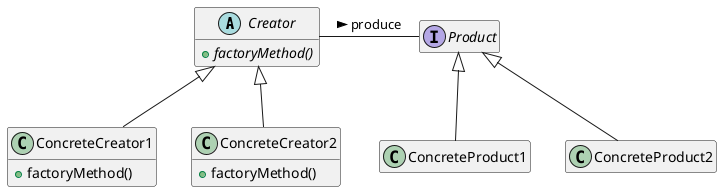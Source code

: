 @startuml FactoryMethodPattern
hide empty members

abstract class Creator{
    + {abstract} factoryMethod()
}

class ConcreteCreator1{
    + factoryMethod()
}

class ConcreteCreator2{
    + factoryMethod()
}

interface Product{
}

class ConcreteProduct1{
}

class ConcreteProduct2{
}

Creator <|-- ConcreteCreator1
Creator <|-- ConcreteCreator2
Product <|-- ConcreteProduct1
Product <|-- ConcreteProduct2

Creator - Product : > produce 
@enduml